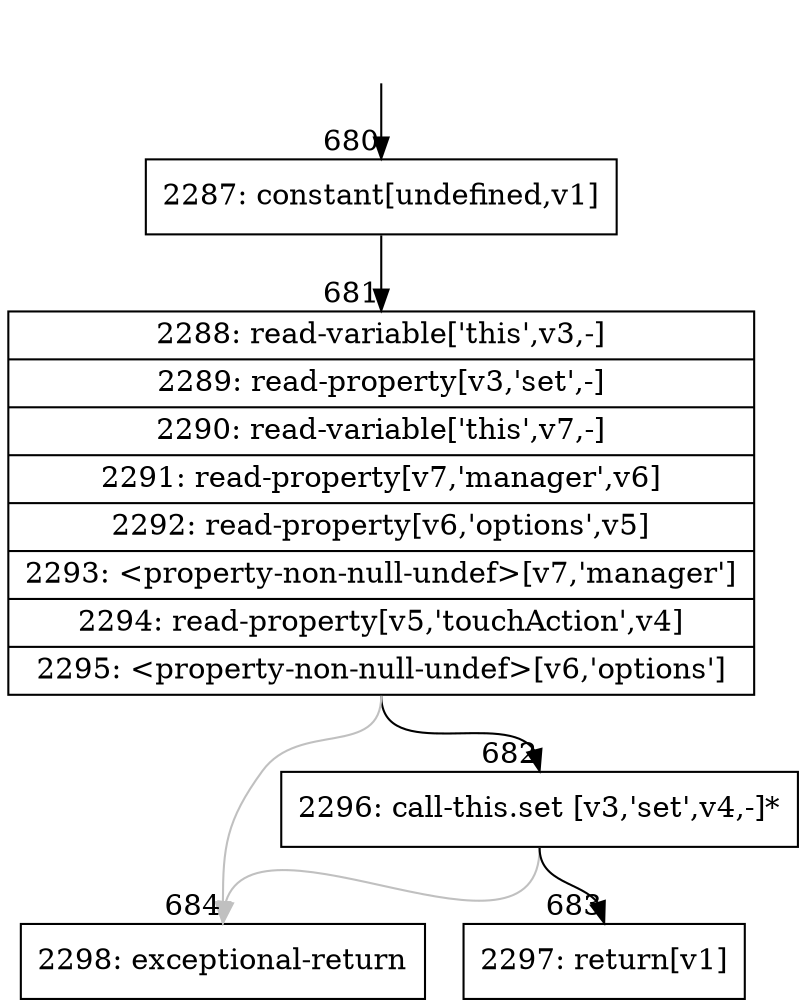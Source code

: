 digraph {
rankdir="TD"
BB_entry60[shape=none,label=""];
BB_entry60 -> BB680 [tailport=s, headport=n, headlabel="    680"]
BB680 [shape=record label="{2287: constant[undefined,v1]}" ] 
BB680 -> BB681 [tailport=s, headport=n, headlabel="      681"]
BB681 [shape=record label="{2288: read-variable['this',v3,-]|2289: read-property[v3,'set',-]|2290: read-variable['this',v7,-]|2291: read-property[v7,'manager',v6]|2292: read-property[v6,'options',v5]|2293: \<property-non-null-undef\>[v7,'manager']|2294: read-property[v5,'touchAction',v4]|2295: \<property-non-null-undef\>[v6,'options']}" ] 
BB681 -> BB682 [tailport=s, headport=n, headlabel="      682"]
BB681 -> BB684 [tailport=s, headport=n, color=gray, headlabel="      684"]
BB682 [shape=record label="{2296: call-this.set [v3,'set',v4,-]*}" ] 
BB682 -> BB683 [tailport=s, headport=n, headlabel="      683"]
BB682 -> BB684 [tailport=s, headport=n, color=gray]
BB683 [shape=record label="{2297: return[v1]}" ] 
BB684 [shape=record label="{2298: exceptional-return}" ] 
//#$~ 1127
}
